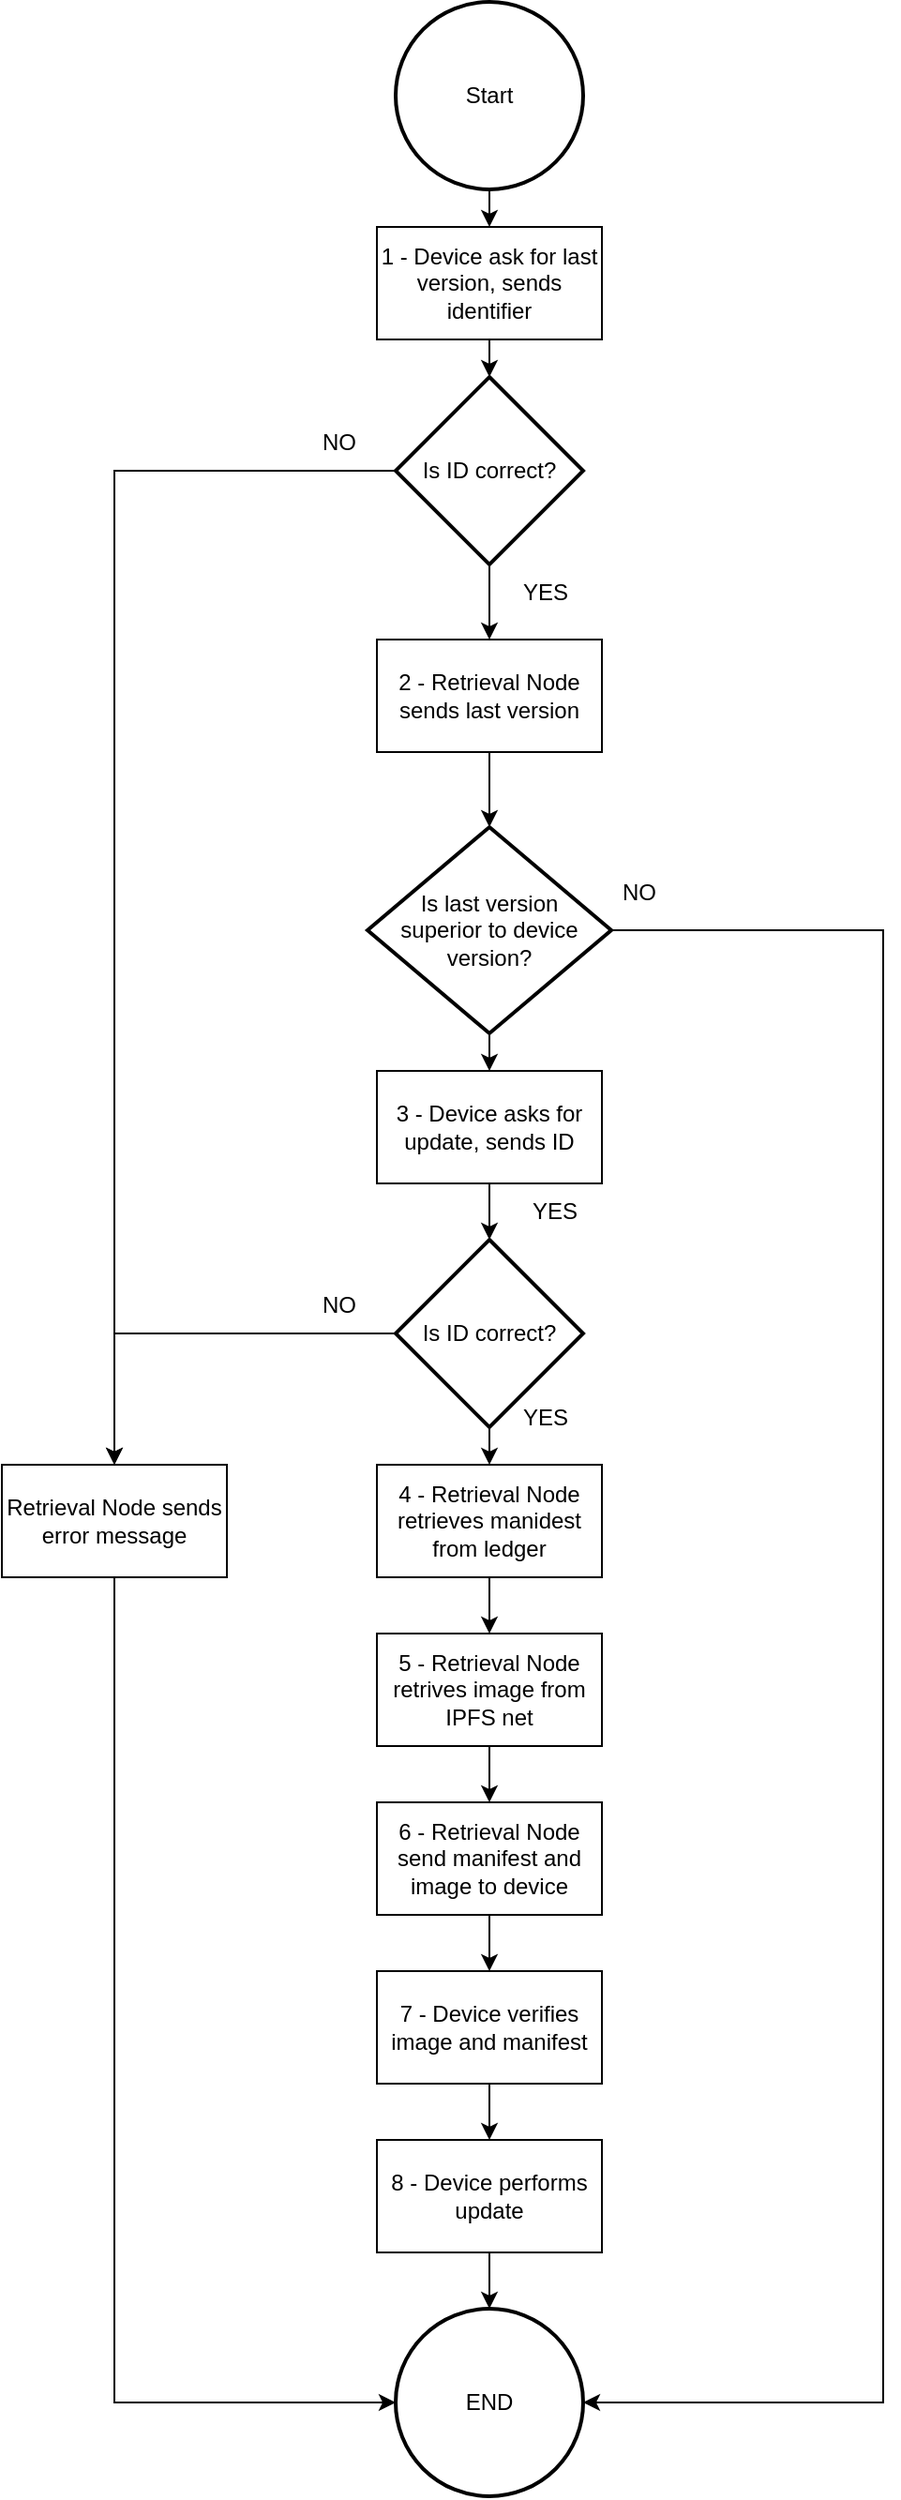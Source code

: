 <mxfile version="20.8.3" type="device"><diagram id="4w-IJWmi37oUQ3KKiI1N" name="Página-1"><mxGraphModel dx="794" dy="726" grid="1" gridSize="10" guides="1" tooltips="1" connect="1" arrows="1" fold="1" page="1" pageScale="1" pageWidth="1169" pageHeight="827" math="0" shadow="0"><root><mxCell id="0"/><mxCell id="1" parent="0"/><mxCell id="QY3zgaBW5sU18hBVyN55-4" style="edgeStyle=orthogonalEdgeStyle;rounded=0;orthogonalLoop=1;jettySize=auto;html=1;exitX=0.5;exitY=1;exitDx=0;exitDy=0;exitPerimeter=0;entryX=0.5;entryY=0;entryDx=0;entryDy=0;" edge="1" parent="1" source="QY3zgaBW5sU18hBVyN55-2" target="QY3zgaBW5sU18hBVyN55-3"><mxGeometry relative="1" as="geometry"/></mxCell><mxCell id="QY3zgaBW5sU18hBVyN55-2" value="Start" style="strokeWidth=2;html=1;shape=mxgraph.flowchart.start_2;whiteSpace=wrap;" vertex="1" parent="1"><mxGeometry x="400" y="20" width="100" height="100" as="geometry"/></mxCell><mxCell id="QY3zgaBW5sU18hBVyN55-8" style="edgeStyle=orthogonalEdgeStyle;rounded=0;orthogonalLoop=1;jettySize=auto;html=1;exitX=0.5;exitY=1;exitDx=0;exitDy=0;entryX=0.5;entryY=0;entryDx=0;entryDy=0;entryPerimeter=0;" edge="1" parent="1" source="QY3zgaBW5sU18hBVyN55-3" target="QY3zgaBW5sU18hBVyN55-7"><mxGeometry relative="1" as="geometry"/></mxCell><mxCell id="QY3zgaBW5sU18hBVyN55-3" value="1 - Device ask for last version, sends identifier" style="rounded=0;whiteSpace=wrap;html=1;" vertex="1" parent="1"><mxGeometry x="390" y="140" width="120" height="60" as="geometry"/></mxCell><mxCell id="QY3zgaBW5sU18hBVyN55-11" style="edgeStyle=orthogonalEdgeStyle;rounded=0;orthogonalLoop=1;jettySize=auto;html=1;exitX=0.5;exitY=1;exitDx=0;exitDy=0;entryX=0.5;entryY=0;entryDx=0;entryDy=0;entryPerimeter=0;" edge="1" parent="1" source="QY3zgaBW5sU18hBVyN55-5" target="QY3zgaBW5sU18hBVyN55-10"><mxGeometry relative="1" as="geometry"/></mxCell><mxCell id="QY3zgaBW5sU18hBVyN55-5" value="2 - Retrieval Node sends last version" style="rounded=0;whiteSpace=wrap;html=1;" vertex="1" parent="1"><mxGeometry x="390" y="360" width="120" height="60" as="geometry"/></mxCell><mxCell id="QY3zgaBW5sU18hBVyN55-9" style="edgeStyle=orthogonalEdgeStyle;rounded=0;orthogonalLoop=1;jettySize=auto;html=1;exitX=0.5;exitY=1;exitDx=0;exitDy=0;exitPerimeter=0;entryX=0.5;entryY=0;entryDx=0;entryDy=0;" edge="1" parent="1" source="QY3zgaBW5sU18hBVyN55-7" target="QY3zgaBW5sU18hBVyN55-5"><mxGeometry relative="1" as="geometry"/></mxCell><mxCell id="QY3zgaBW5sU18hBVyN55-14" style="edgeStyle=orthogonalEdgeStyle;rounded=0;orthogonalLoop=1;jettySize=auto;html=1;exitX=0;exitY=0.5;exitDx=0;exitDy=0;exitPerimeter=0;entryX=0.5;entryY=0;entryDx=0;entryDy=0;" edge="1" parent="1" source="QY3zgaBW5sU18hBVyN55-7" target="QY3zgaBW5sU18hBVyN55-13"><mxGeometry relative="1" as="geometry"/></mxCell><mxCell id="QY3zgaBW5sU18hBVyN55-7" value="Is ID correct?" style="strokeWidth=2;html=1;shape=mxgraph.flowchart.decision;whiteSpace=wrap;" vertex="1" parent="1"><mxGeometry x="400" y="220" width="100" height="100" as="geometry"/></mxCell><mxCell id="QY3zgaBW5sU18hBVyN55-23" style="edgeStyle=orthogonalEdgeStyle;rounded=0;orthogonalLoop=1;jettySize=auto;html=1;exitX=0.5;exitY=1;exitDx=0;exitDy=0;exitPerimeter=0;entryX=0.5;entryY=0;entryDx=0;entryDy=0;" edge="1" parent="1" source="QY3zgaBW5sU18hBVyN55-10" target="QY3zgaBW5sU18hBVyN55-16"><mxGeometry relative="1" as="geometry"/></mxCell><mxCell id="QY3zgaBW5sU18hBVyN55-37" style="edgeStyle=orthogonalEdgeStyle;rounded=0;orthogonalLoop=1;jettySize=auto;html=1;exitX=1;exitY=0.5;exitDx=0;exitDy=0;exitPerimeter=0;entryX=1;entryY=0.5;entryDx=0;entryDy=0;entryPerimeter=0;" edge="1" parent="1" source="QY3zgaBW5sU18hBVyN55-10" target="QY3zgaBW5sU18hBVyN55-35"><mxGeometry relative="1" as="geometry"><Array as="points"><mxPoint x="660" y="515"/><mxPoint x="660" y="1300"/></Array></mxGeometry></mxCell><mxCell id="QY3zgaBW5sU18hBVyN55-10" value="&lt;div&gt;Is last version&lt;/div&gt;&lt;div&gt;superior to device version?&lt;br&gt;&lt;/div&gt;" style="strokeWidth=2;html=1;shape=mxgraph.flowchart.decision;whiteSpace=wrap;" vertex="1" parent="1"><mxGeometry x="385" y="460" width="130" height="110" as="geometry"/></mxCell><mxCell id="QY3zgaBW5sU18hBVyN55-12" value="YES" style="text;html=1;strokeColor=none;fillColor=none;align=center;verticalAlign=middle;whiteSpace=wrap;rounded=0;" vertex="1" parent="1"><mxGeometry x="450" y="320" width="60" height="30" as="geometry"/></mxCell><mxCell id="QY3zgaBW5sU18hBVyN55-41" style="edgeStyle=orthogonalEdgeStyle;rounded=0;orthogonalLoop=1;jettySize=auto;html=1;exitX=0.5;exitY=1;exitDx=0;exitDy=0;entryX=0;entryY=0.5;entryDx=0;entryDy=0;entryPerimeter=0;" edge="1" parent="1" source="QY3zgaBW5sU18hBVyN55-13" target="QY3zgaBW5sU18hBVyN55-35"><mxGeometry relative="1" as="geometry"/></mxCell><mxCell id="QY3zgaBW5sU18hBVyN55-13" value="Retrieval Node sends error message" style="rounded=0;whiteSpace=wrap;html=1;" vertex="1" parent="1"><mxGeometry x="190" y="800" width="120" height="60" as="geometry"/></mxCell><mxCell id="QY3zgaBW5sU18hBVyN55-15" value="NO" style="text;html=1;strokeColor=none;fillColor=none;align=center;verticalAlign=middle;whiteSpace=wrap;rounded=0;" vertex="1" parent="1"><mxGeometry x="340" y="240" width="60" height="30" as="geometry"/></mxCell><mxCell id="QY3zgaBW5sU18hBVyN55-24" style="edgeStyle=orthogonalEdgeStyle;rounded=0;orthogonalLoop=1;jettySize=auto;html=1;exitX=0.5;exitY=1;exitDx=0;exitDy=0;entryX=0.5;entryY=0;entryDx=0;entryDy=0;entryPerimeter=0;" edge="1" parent="1" source="QY3zgaBW5sU18hBVyN55-16" target="QY3zgaBW5sU18hBVyN55-20"><mxGeometry relative="1" as="geometry"/></mxCell><mxCell id="QY3zgaBW5sU18hBVyN55-16" value="3 - Device asks for update, sends ID" style="rounded=0;whiteSpace=wrap;html=1;" vertex="1" parent="1"><mxGeometry x="390" y="590" width="120" height="60" as="geometry"/></mxCell><mxCell id="QY3zgaBW5sU18hBVyN55-26" style="edgeStyle=orthogonalEdgeStyle;rounded=0;orthogonalLoop=1;jettySize=auto;html=1;exitX=0.5;exitY=1;exitDx=0;exitDy=0;" edge="1" parent="1" source="QY3zgaBW5sU18hBVyN55-17" target="QY3zgaBW5sU18hBVyN55-25"><mxGeometry relative="1" as="geometry"/></mxCell><mxCell id="QY3zgaBW5sU18hBVyN55-17" value="4 - Retrieval Node retrieves manidest from ledger" style="rounded=0;whiteSpace=wrap;html=1;" vertex="1" parent="1"><mxGeometry x="390" y="800" width="120" height="60" as="geometry"/></mxCell><mxCell id="QY3zgaBW5sU18hBVyN55-18" style="edgeStyle=orthogonalEdgeStyle;rounded=0;orthogonalLoop=1;jettySize=auto;html=1;exitX=0.5;exitY=1;exitDx=0;exitDy=0;exitPerimeter=0;entryX=0.5;entryY=0;entryDx=0;entryDy=0;" edge="1" parent="1" source="QY3zgaBW5sU18hBVyN55-20" target="QY3zgaBW5sU18hBVyN55-17"><mxGeometry relative="1" as="geometry"/></mxCell><mxCell id="QY3zgaBW5sU18hBVyN55-19" style="edgeStyle=orthogonalEdgeStyle;rounded=0;orthogonalLoop=1;jettySize=auto;html=1;exitX=0;exitY=0.5;exitDx=0;exitDy=0;exitPerimeter=0;entryX=0.5;entryY=0;entryDx=0;entryDy=0;" edge="1" parent="1" source="QY3zgaBW5sU18hBVyN55-20" target="QY3zgaBW5sU18hBVyN55-13"><mxGeometry relative="1" as="geometry"><mxPoint x="200" y="980" as="targetPoint"/></mxGeometry></mxCell><mxCell id="QY3zgaBW5sU18hBVyN55-20" value="Is ID correct?" style="strokeWidth=2;html=1;shape=mxgraph.flowchart.decision;whiteSpace=wrap;" vertex="1" parent="1"><mxGeometry x="400" y="680" width="100" height="100" as="geometry"/></mxCell><mxCell id="QY3zgaBW5sU18hBVyN55-21" value="YES" style="text;html=1;strokeColor=none;fillColor=none;align=center;verticalAlign=middle;whiteSpace=wrap;rounded=0;" vertex="1" parent="1"><mxGeometry x="450" y="760" width="60" height="30" as="geometry"/></mxCell><mxCell id="QY3zgaBW5sU18hBVyN55-22" value="NO" style="text;html=1;strokeColor=none;fillColor=none;align=center;verticalAlign=middle;whiteSpace=wrap;rounded=0;" vertex="1" parent="1"><mxGeometry x="340" y="700" width="60" height="30" as="geometry"/></mxCell><mxCell id="QY3zgaBW5sU18hBVyN55-28" style="edgeStyle=orthogonalEdgeStyle;rounded=0;orthogonalLoop=1;jettySize=auto;html=1;exitX=0.5;exitY=1;exitDx=0;exitDy=0;entryX=0.5;entryY=0;entryDx=0;entryDy=0;" edge="1" parent="1" source="QY3zgaBW5sU18hBVyN55-25" target="QY3zgaBW5sU18hBVyN55-27"><mxGeometry relative="1" as="geometry"/></mxCell><mxCell id="QY3zgaBW5sU18hBVyN55-25" value="5 - Retrieval Node retrives image from IPFS net" style="rounded=0;whiteSpace=wrap;html=1;" vertex="1" parent="1"><mxGeometry x="390" y="890" width="120" height="60" as="geometry"/></mxCell><mxCell id="QY3zgaBW5sU18hBVyN55-30" style="edgeStyle=orthogonalEdgeStyle;rounded=0;orthogonalLoop=1;jettySize=auto;html=1;exitX=0.5;exitY=1;exitDx=0;exitDy=0;entryX=0.5;entryY=0;entryDx=0;entryDy=0;" edge="1" parent="1" source="QY3zgaBW5sU18hBVyN55-27" target="QY3zgaBW5sU18hBVyN55-29"><mxGeometry relative="1" as="geometry"/></mxCell><mxCell id="QY3zgaBW5sU18hBVyN55-27" value="6 - Retrieval Node send manifest and image to device" style="rounded=0;whiteSpace=wrap;html=1;" vertex="1" parent="1"><mxGeometry x="390" y="980" width="120" height="60" as="geometry"/></mxCell><mxCell id="QY3zgaBW5sU18hBVyN55-33" style="edgeStyle=orthogonalEdgeStyle;rounded=0;orthogonalLoop=1;jettySize=auto;html=1;exitX=0.5;exitY=1;exitDx=0;exitDy=0;entryX=0.5;entryY=0;entryDx=0;entryDy=0;" edge="1" parent="1" source="QY3zgaBW5sU18hBVyN55-29" target="QY3zgaBW5sU18hBVyN55-34"><mxGeometry relative="1" as="geometry"><mxPoint x="450" y="1300" as="targetPoint"/></mxGeometry></mxCell><mxCell id="QY3zgaBW5sU18hBVyN55-29" value="7 - Device verifies image and manifest" style="rounded=0;whiteSpace=wrap;html=1;" vertex="1" parent="1"><mxGeometry x="390" y="1070" width="120" height="60" as="geometry"/></mxCell><mxCell id="QY3zgaBW5sU18hBVyN55-36" style="edgeStyle=orthogonalEdgeStyle;rounded=0;orthogonalLoop=1;jettySize=auto;html=1;exitX=0.5;exitY=1;exitDx=0;exitDy=0;entryX=0.5;entryY=0;entryDx=0;entryDy=0;entryPerimeter=0;" edge="1" parent="1" source="QY3zgaBW5sU18hBVyN55-34" target="QY3zgaBW5sU18hBVyN55-35"><mxGeometry relative="1" as="geometry"/></mxCell><mxCell id="QY3zgaBW5sU18hBVyN55-34" value="8 - Device performs update" style="rounded=0;whiteSpace=wrap;html=1;" vertex="1" parent="1"><mxGeometry x="390" y="1160" width="120" height="60" as="geometry"/></mxCell><mxCell id="QY3zgaBW5sU18hBVyN55-35" value="END" style="strokeWidth=2;html=1;shape=mxgraph.flowchart.start_2;whiteSpace=wrap;" vertex="1" parent="1"><mxGeometry x="400" y="1250" width="100" height="100" as="geometry"/></mxCell><mxCell id="QY3zgaBW5sU18hBVyN55-38" value="NO" style="text;html=1;strokeColor=none;fillColor=none;align=center;verticalAlign=middle;whiteSpace=wrap;rounded=0;" vertex="1" parent="1"><mxGeometry x="500" y="480" width="60" height="30" as="geometry"/></mxCell><mxCell id="QY3zgaBW5sU18hBVyN55-40" value="YES" style="text;html=1;strokeColor=none;fillColor=none;align=center;verticalAlign=middle;whiteSpace=wrap;rounded=0;" vertex="1" parent="1"><mxGeometry x="455" y="650" width="60" height="30" as="geometry"/></mxCell></root></mxGraphModel></diagram></mxfile>